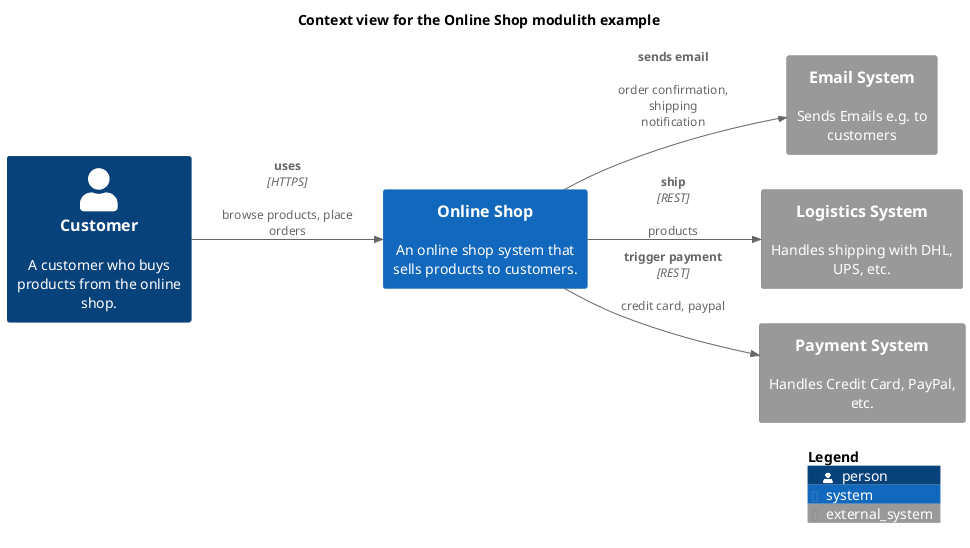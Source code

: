 @startuml context-view
!include <C4/C4_Context.puml>
!include <awslib14/AWSCommon>
!include <awslib14/AWSC4Integration>
!include <azure/AzureCommon>
!include <azure/AzureC4Integration>
!include <tupadr3/common>


LAYOUT_LEFT_RIGHT()




title Context view for the Online Shop modulith example
System_Ext(softwareDevelopment_architecture_example_modulith_emailSystem, "Email System", $descr="Sends Emails e.g. to customers")
System(softwareDevelopment_architecture_example_modulith_onlineShopSystem, "Online Shop", $descr="An online shop system that sells products to customers.")
Person(softwareDevelopment_architecture_example_modulith_customer, "Customer", $descr="A customer who buys products from the online shop.")
System_Ext(softwareDevelopment_architecture_example_modulith_logisticsSystem, "Logistics System", $descr="Handles shipping with DHL, UPS, etc.")
System_Ext(softwareDevelopment_architecture_example_modulith_paymentSystem, "Payment System", $descr="Handles Credit Card, PayPal, etc.")
Rel(softwareDevelopment_architecture_example_modulith_onlineShopSystem, softwareDevelopment_architecture_example_modulith_paymentSystem, "trigger payment", $descr="credit card, paypal", $techn="REST")
Rel(softwareDevelopment_architecture_example_modulith_onlineShopSystem, softwareDevelopment_architecture_example_modulith_emailSystem, "sends email", $descr="order confirmation, shipping notification")
Rel(softwareDevelopment_architecture_example_modulith_customer, softwareDevelopment_architecture_example_modulith_onlineShopSystem, "uses", $descr="browse products, place orders", $techn="HTTPS")
Rel(softwareDevelopment_architecture_example_modulith_onlineShopSystem, softwareDevelopment_architecture_example_modulith_logisticsSystem, "ship", $descr="products", $techn="REST")
SHOW_LEGEND()
@enduml
